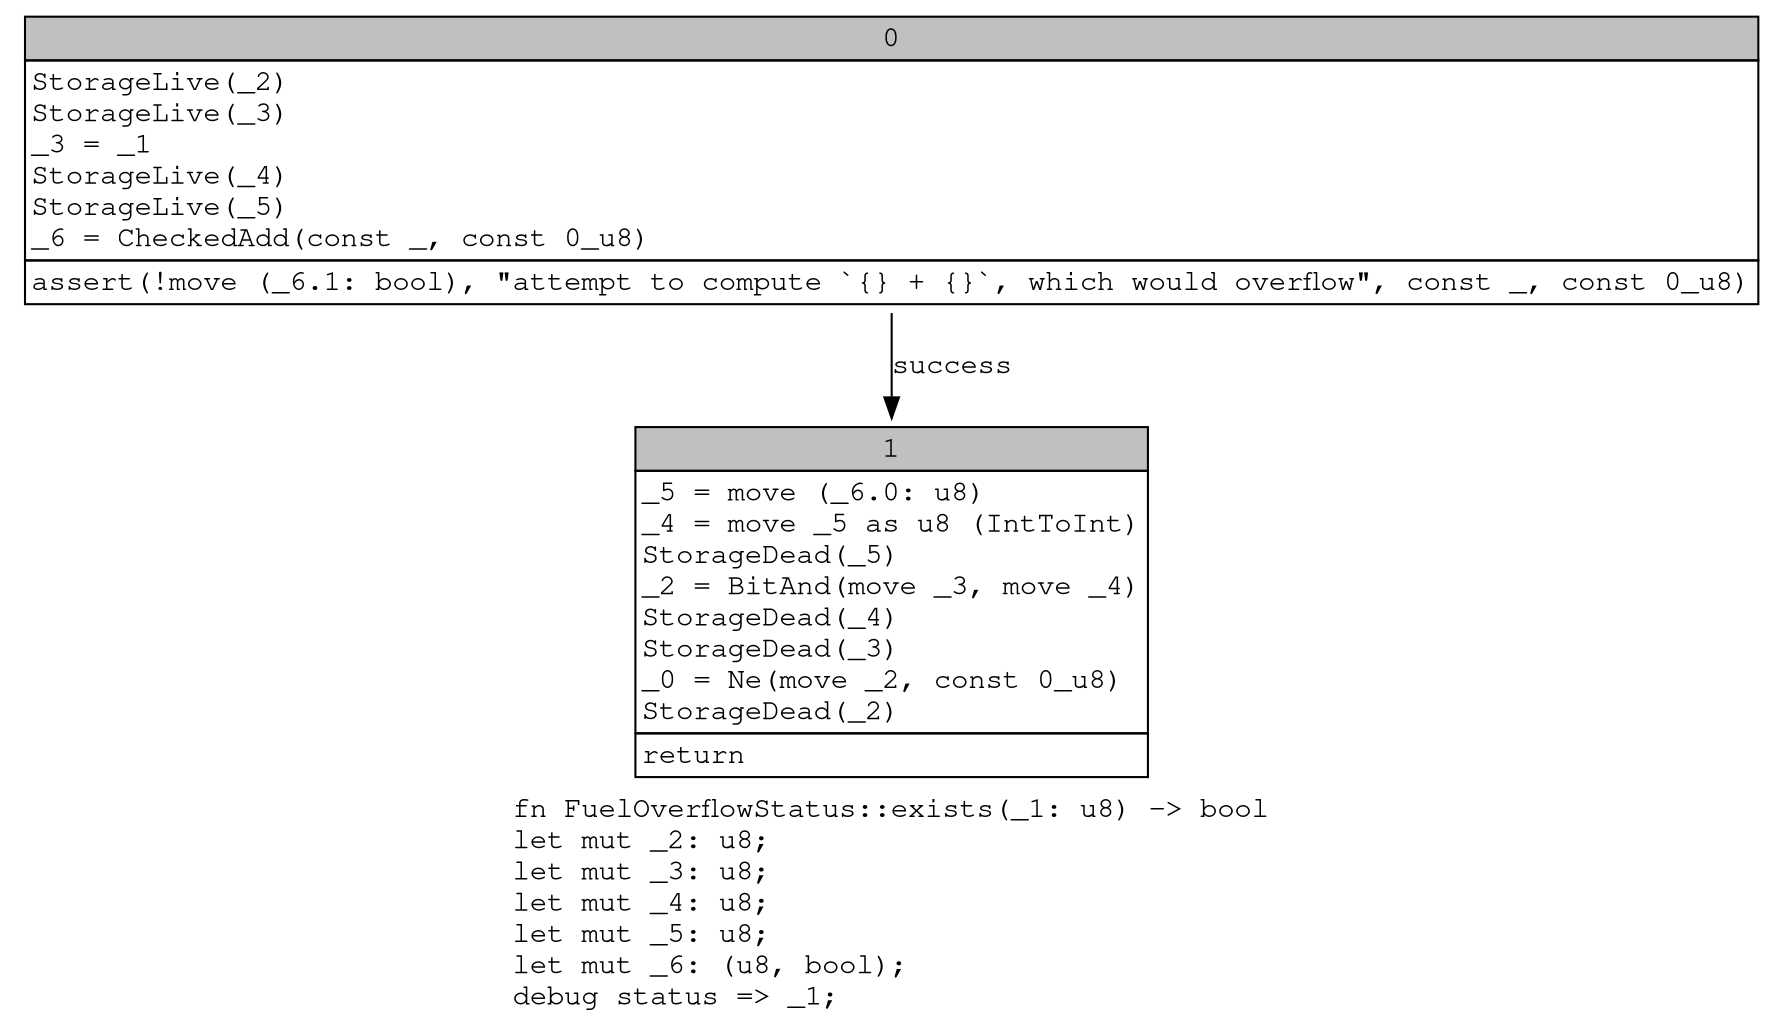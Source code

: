 digraph Mir_0_4443 {
    graph [fontname="Courier, monospace"];
    node [fontname="Courier, monospace"];
    edge [fontname="Courier, monospace"];
    label=<fn FuelOverflowStatus::exists(_1: u8) -&gt; bool<br align="left"/>let mut _2: u8;<br align="left"/>let mut _3: u8;<br align="left"/>let mut _4: u8;<br align="left"/>let mut _5: u8;<br align="left"/>let mut _6: (u8, bool);<br align="left"/>debug status =&gt; _1;<br align="left"/>>;
    bb0__0_4443 [shape="none", label=<<table border="0" cellborder="1" cellspacing="0"><tr><td bgcolor="gray" align="center" colspan="1">0</td></tr><tr><td align="left" balign="left">StorageLive(_2)<br/>StorageLive(_3)<br/>_3 = _1<br/>StorageLive(_4)<br/>StorageLive(_5)<br/>_6 = CheckedAdd(const _, const 0_u8)<br/></td></tr><tr><td align="left">assert(!move (_6.1: bool), &quot;attempt to compute `{} + {}`, which would overflow&quot;, const _, const 0_u8)</td></tr></table>>];
    bb1__0_4443 [shape="none", label=<<table border="0" cellborder="1" cellspacing="0"><tr><td bgcolor="gray" align="center" colspan="1">1</td></tr><tr><td align="left" balign="left">_5 = move (_6.0: u8)<br/>_4 = move _5 as u8 (IntToInt)<br/>StorageDead(_5)<br/>_2 = BitAnd(move _3, move _4)<br/>StorageDead(_4)<br/>StorageDead(_3)<br/>_0 = Ne(move _2, const 0_u8)<br/>StorageDead(_2)<br/></td></tr><tr><td align="left">return</td></tr></table>>];
    bb0__0_4443 -> bb1__0_4443 [label="success"];
}
